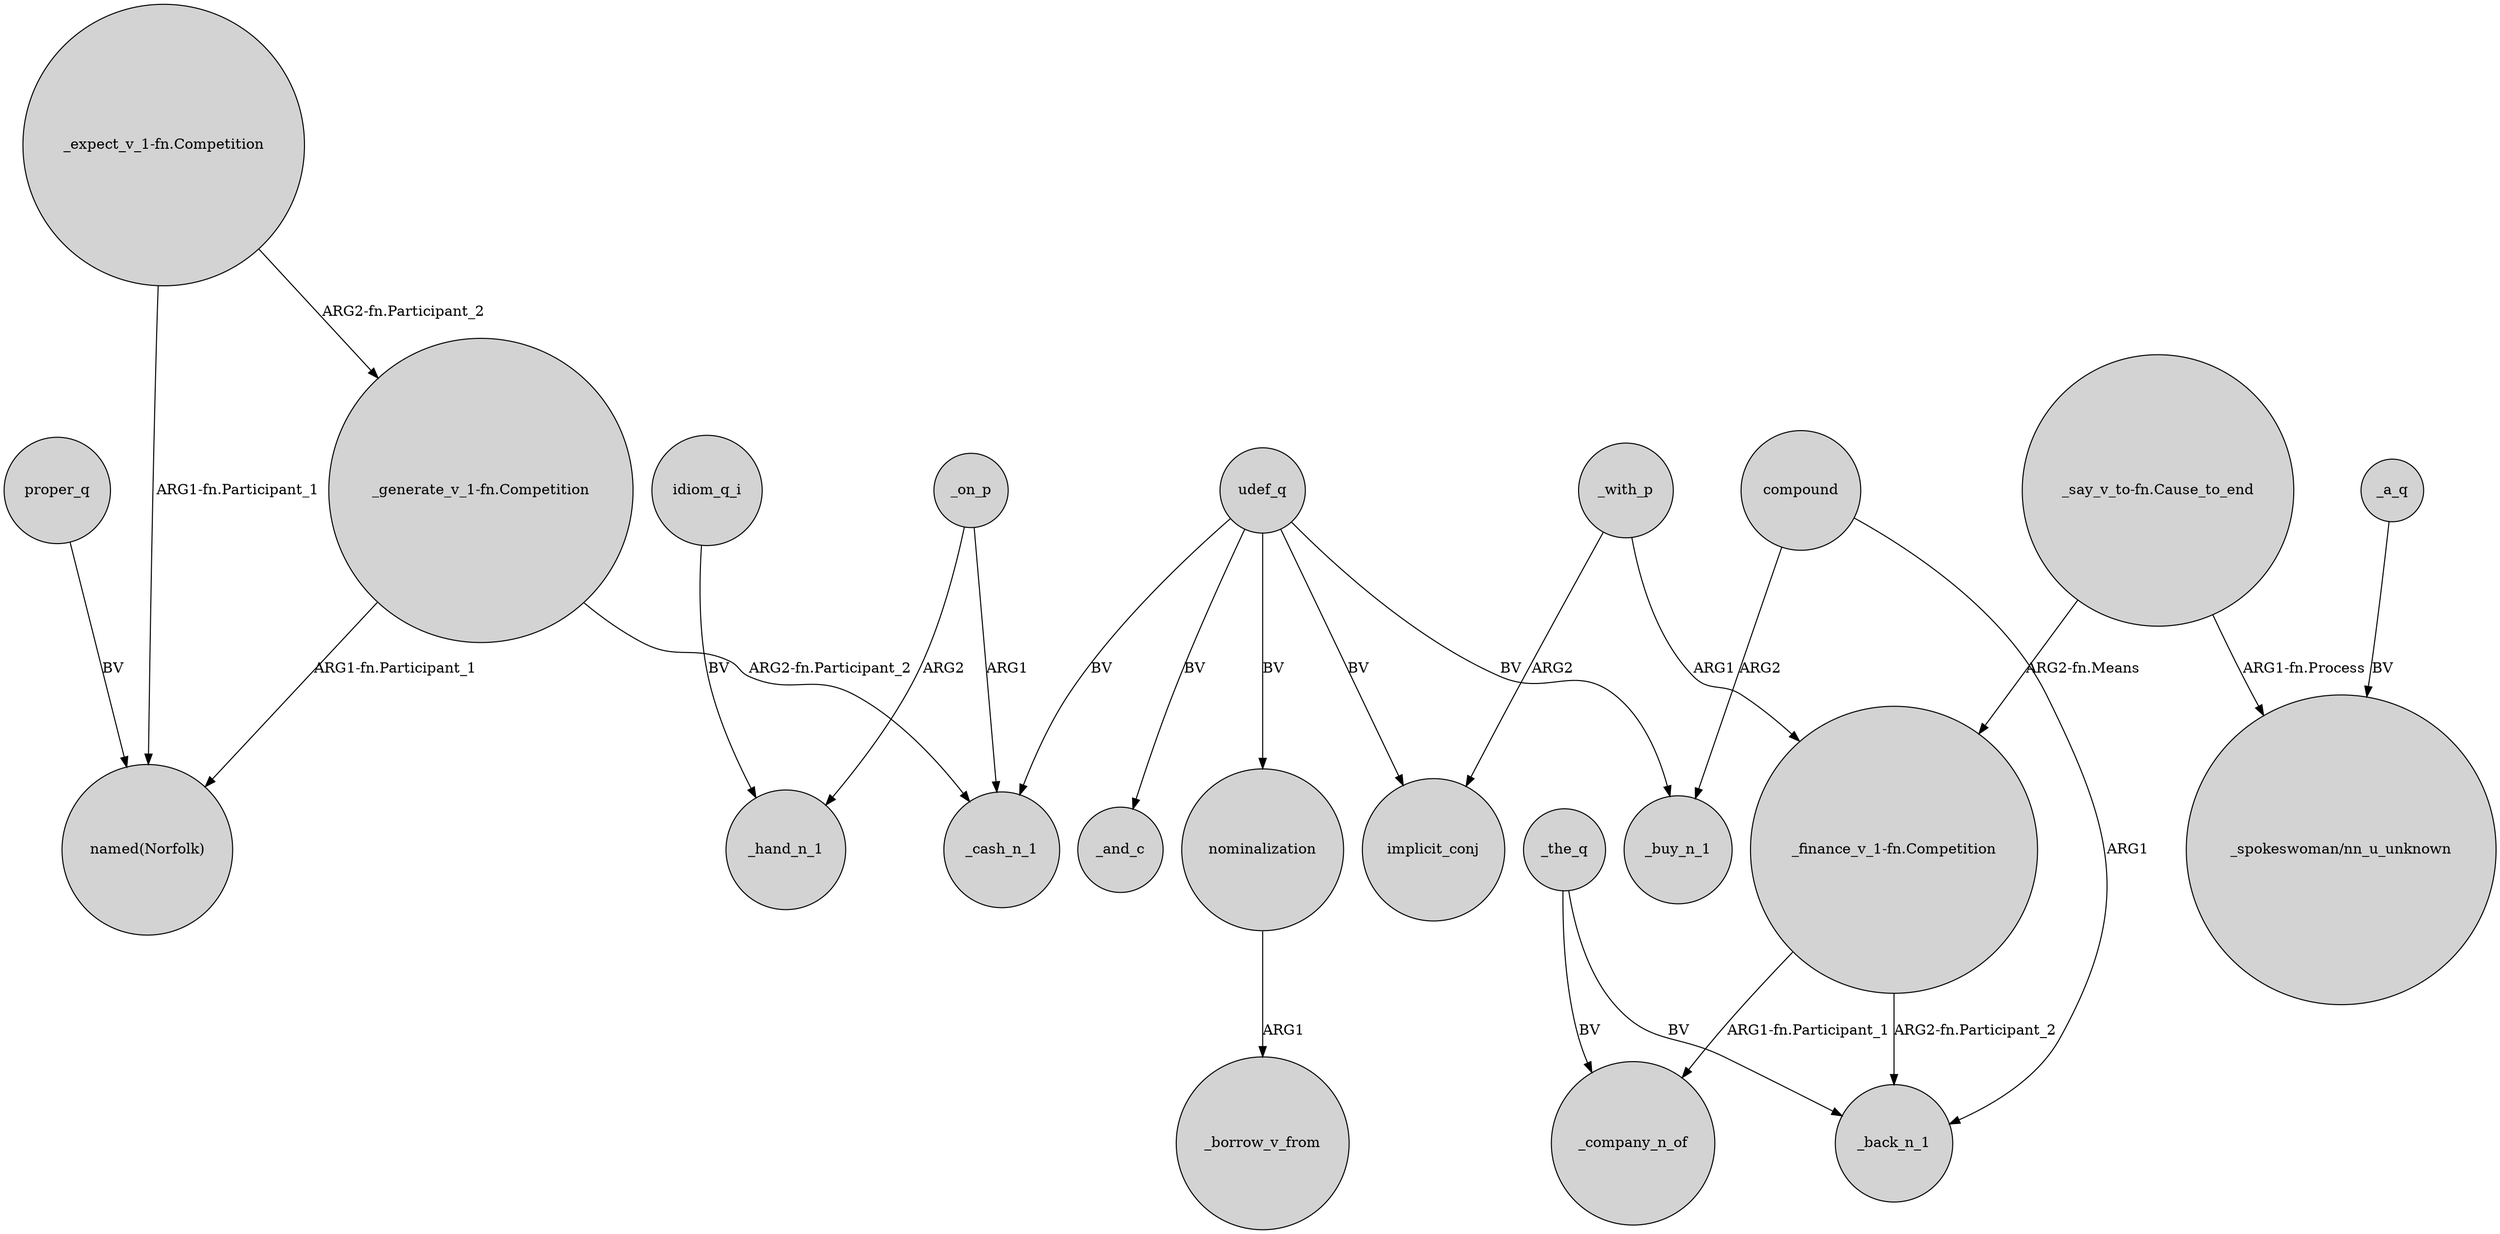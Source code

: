 digraph {
	node [shape=circle style=filled]
	udef_q -> _cash_n_1 [label=BV]
	_with_p -> implicit_conj [label=ARG2]
	"_say_v_to-fn.Cause_to_end" -> "_finance_v_1-fn.Competition" [label="ARG2-fn.Means"]
	_a_q -> "_spokeswoman/nn_u_unknown" [label=BV]
	proper_q -> "named(Norfolk)" [label=BV]
	compound -> _buy_n_1 [label=ARG2]
	"_finance_v_1-fn.Competition" -> _back_n_1 [label="ARG2-fn.Participant_2"]
	udef_q -> nominalization [label=BV]
	"_say_v_to-fn.Cause_to_end" -> "_spokeswoman/nn_u_unknown" [label="ARG1-fn.Process"]
	"_finance_v_1-fn.Competition" -> _company_n_of [label="ARG1-fn.Participant_1"]
	"_generate_v_1-fn.Competition" -> "named(Norfolk)" [label="ARG1-fn.Participant_1"]
	udef_q -> _buy_n_1 [label=BV]
	udef_q -> _and_c [label=BV]
	idiom_q_i -> _hand_n_1 [label=BV]
	_on_p -> _hand_n_1 [label=ARG2]
	_the_q -> _back_n_1 [label=BV]
	_on_p -> _cash_n_1 [label=ARG1]
	"_generate_v_1-fn.Competition" -> _cash_n_1 [label="ARG2-fn.Participant_2"]
	_with_p -> "_finance_v_1-fn.Competition" [label=ARG1]
	compound -> _back_n_1 [label=ARG1]
	"_expect_v_1-fn.Competition" -> "_generate_v_1-fn.Competition" [label="ARG2-fn.Participant_2"]
	_the_q -> _company_n_of [label=BV]
	"_expect_v_1-fn.Competition" -> "named(Norfolk)" [label="ARG1-fn.Participant_1"]
	udef_q -> implicit_conj [label=BV]
	nominalization -> _borrow_v_from [label=ARG1]
}
